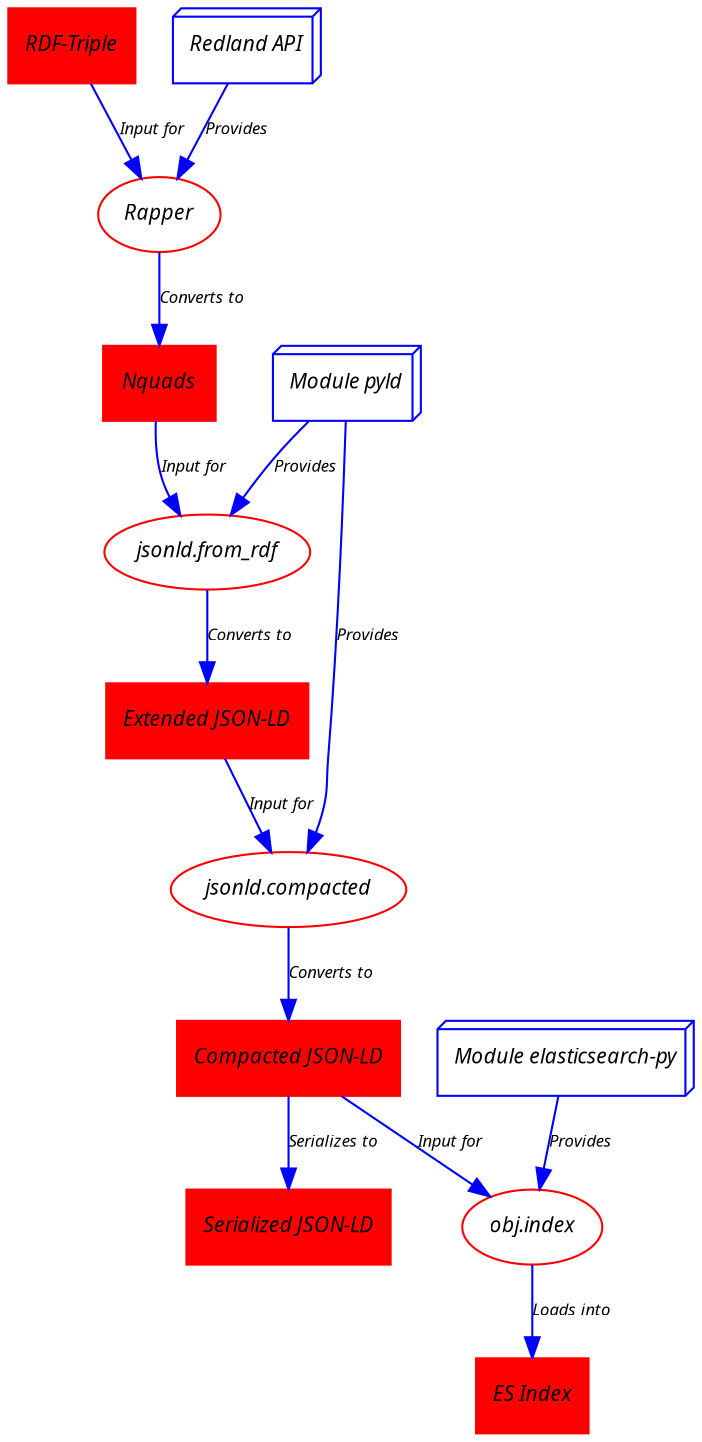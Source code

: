 digraph workflow {

node [color=Red,  fontname="sans italic", fontsize=10];
edge [color=Blue, fontname="sans italic", fontsize=8];
clusterrank="none";

subgraph cluster0 {
	label="rdf2es.py";

	subgraph cluster1 {
		label="RDF Transformation"; 
		input [label="RDF-Triple", shape=box, style=filled, fillcolor=Red];
		rapper [label="Rapper"];
		nquads [label="Nquads", shape=box, style=filled, fillcolor=Red];
	}

	subgraph cluster2 {
		label="JSON-LD Transformation";
		extended [label="Extended JSON-LD", shape=box, style=filled, fillcolor=Red];
		compacted [label="Compacted JSON-LD", shape=box, style=filled, fillcolor=Red];
	}

	subgraph cluster3 {
		label="JSON-LD Indexing";
		esindex [label="ES Index", shape=box, style=filled, fillcolor=Red];
	}

	subgraph cluster4 {
		label="JSON-LD Serialization";
		jsonldfile [label="Serialized JSON-LD", shape=box, style=filled, fillcolor=Red];
	}

}

redland [label="Redland API", shape=box3d, color=blue];
pyld [label="Module pyld", shape=box3d, color=blue];
pyes [label="Module elasticsearch-py", shape=box3d, color=blue];
tojsonld [label="jsonld.from_rdf"];
exp2com [label="jsonld.compacted"];
objindex [label="obj.index"];

redland->rapper [label="Provides"];
pyld->tojsonld [label="Provides"];
pyld->exp2com [label="Provides"];
pyes->objindex [label="Provides"];

input->rapper [label="Input for"];
rapper->nquads [label="Converts to"];
nquads->tojsonld [label="Input for"];
tojsonld->extended [label="Converts to"];
extended->exp2com [label="Input for"];
exp2com->compacted [label="Converts to"];
compacted->objindex [label="Input for"];
objindex->esindex [label="Loads into"];
compacted->jsonldfile [label="Serializes to"];

}
